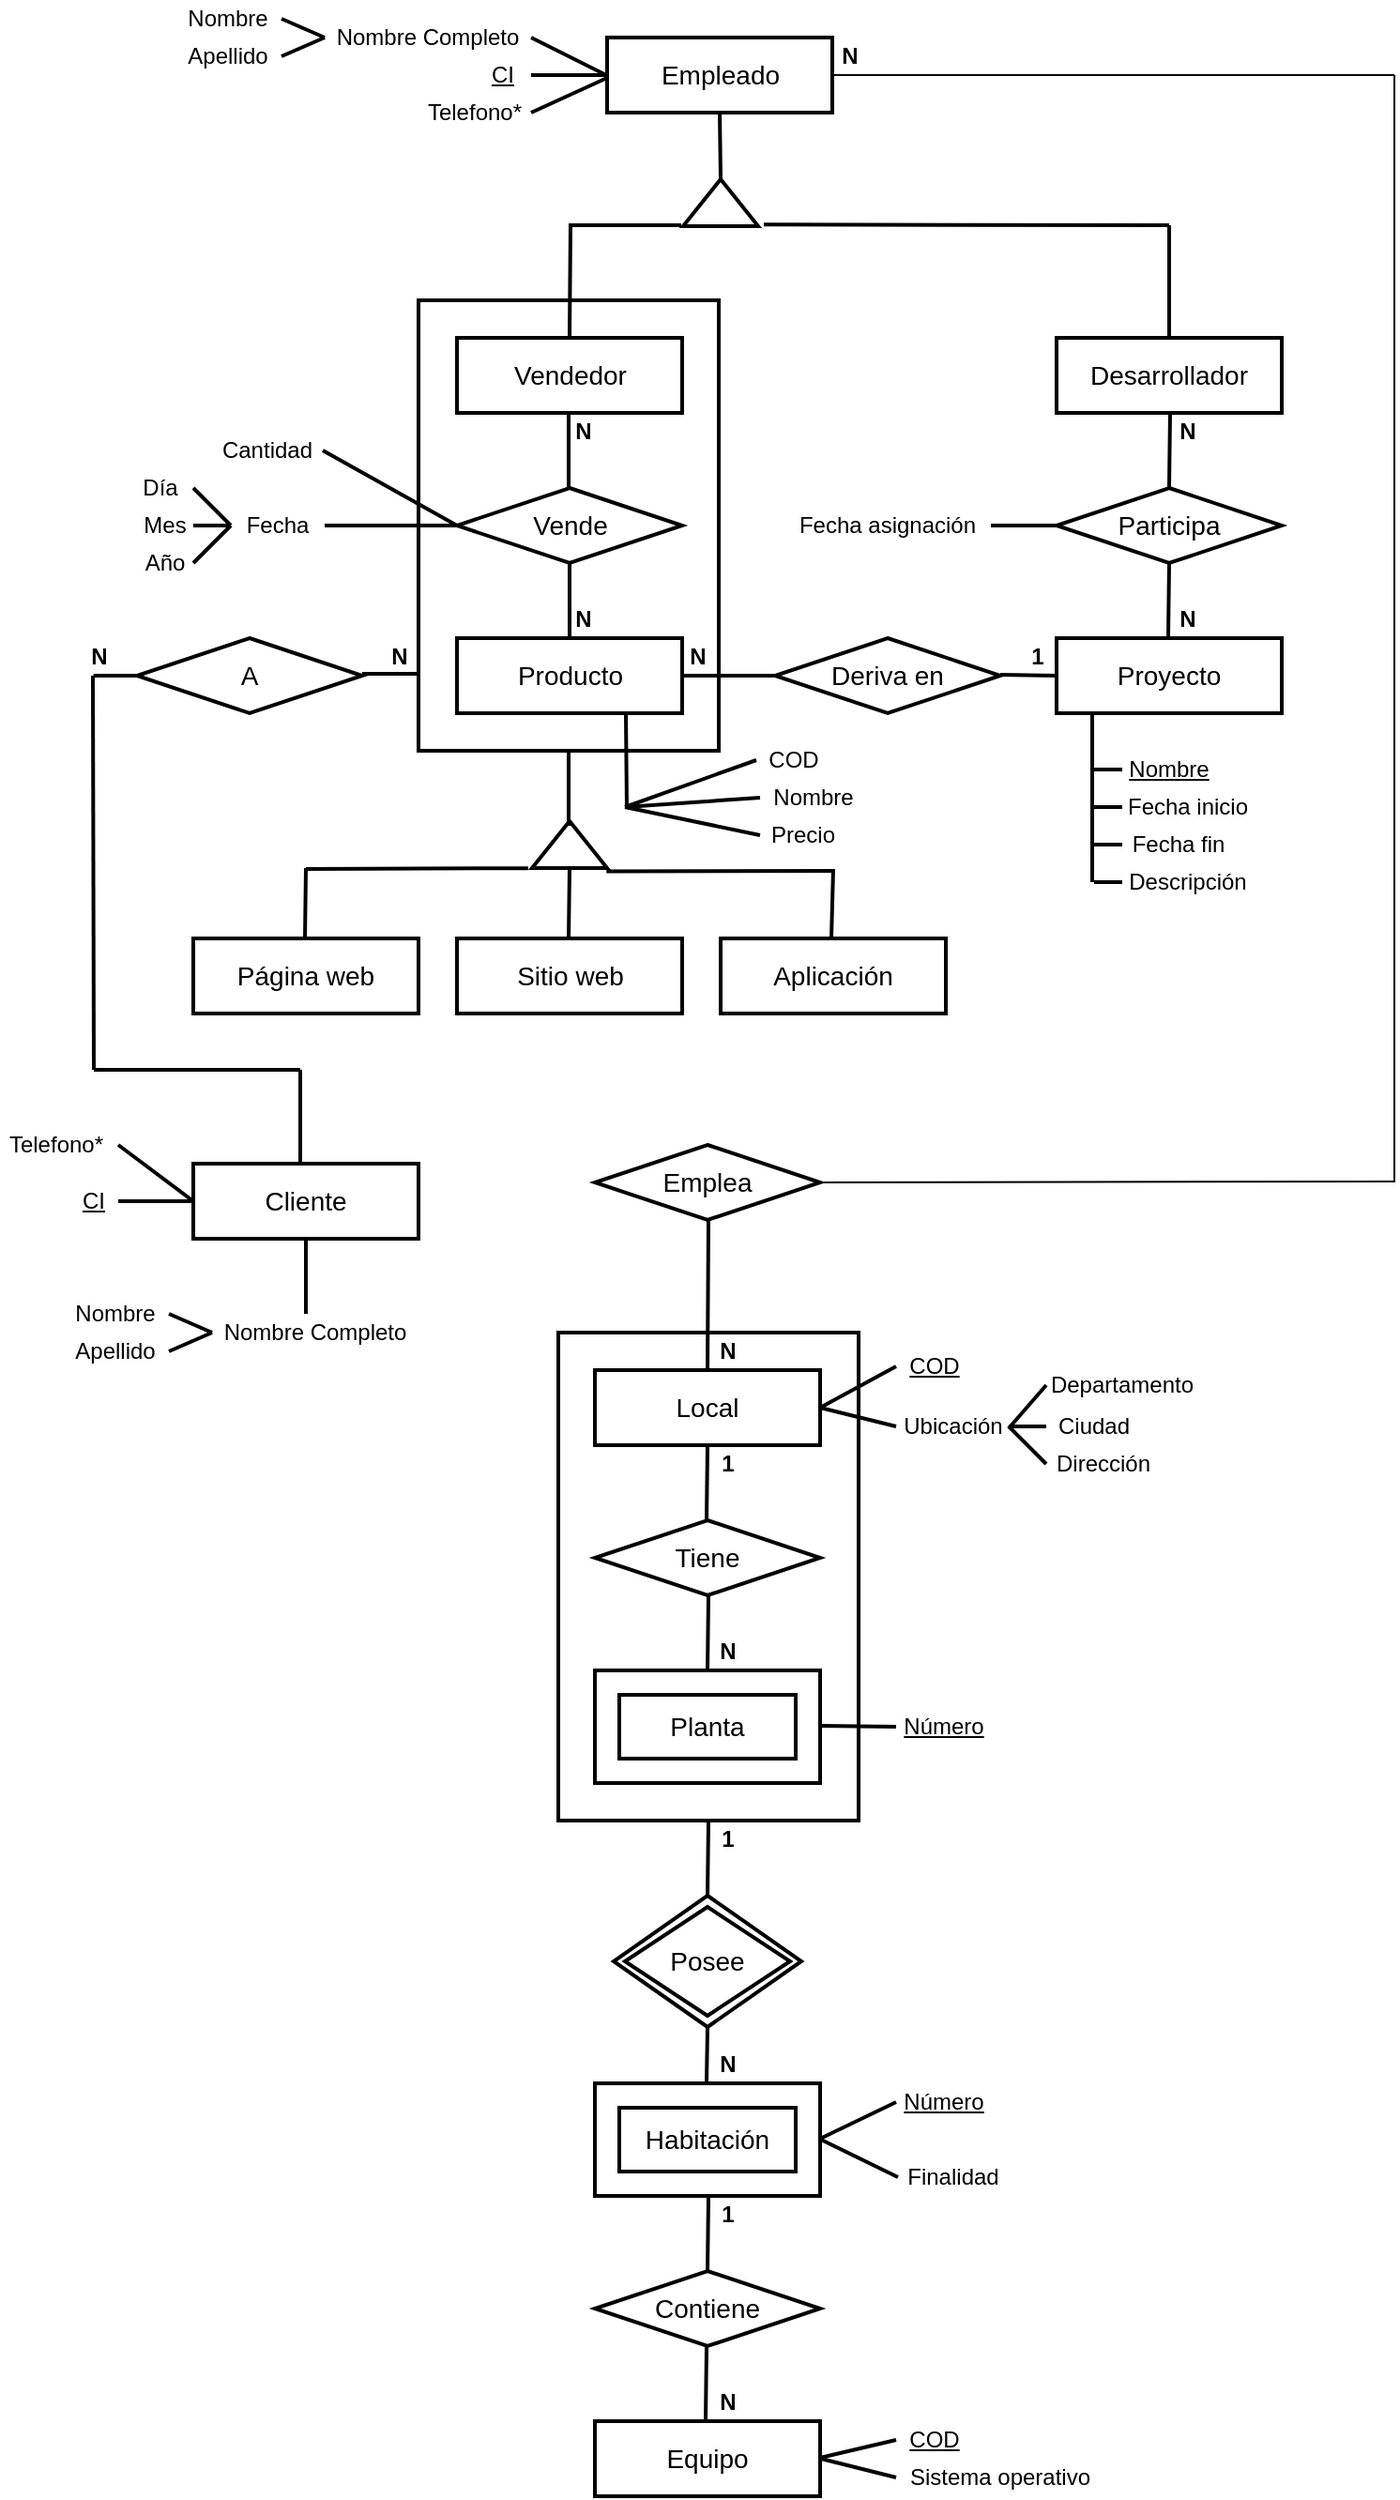 <mxfile version="12.2.3" type="github" pages="1">
  <diagram id="7vONbLCQ9WCZ58bNW_wz" name="Page-1">
    <mxGraphModel dx="1536" dy="1398" grid="1" gridSize="10" guides="1" tooltips="1" connect="1" arrows="1" fold="1" page="1" pageScale="1" pageWidth="827" pageHeight="1169" math="0" shadow="0">
      <root>
        <mxCell id="0"/>
        <mxCell id="1" parent="0"/>
        <mxCell id="MQ059FCpELGgsUm1LF6T-42" value="" style="strokeWidth=2;whiteSpace=wrap;html=1;align=center;fontSize=14;" parent="1" vertex="1">
          <mxGeometry x="507.5" y="790" width="160" height="260" as="geometry"/>
        </mxCell>
        <mxCell id="MQ059FCpELGgsUm1LF6T-41" value="" style="strokeWidth=2;whiteSpace=wrap;html=1;align=center;fontSize=14;" parent="1" vertex="1">
          <mxGeometry x="433" y="240" width="160" height="240" as="geometry"/>
        </mxCell>
        <mxCell id="MQ059FCpELGgsUm1LF6T-2" value="Empleado" style="strokeWidth=2;whiteSpace=wrap;html=1;align=center;fontSize=14;" parent="1" vertex="1">
          <mxGeometry x="533.5" y="100" width="120" height="40" as="geometry"/>
        </mxCell>
        <mxCell id="MQ059FCpELGgsUm1LF6T-3" value="Local" style="strokeWidth=2;whiteSpace=wrap;html=1;align=center;fontSize=14;" parent="1" vertex="1">
          <mxGeometry x="527" y="810" width="120" height="40" as="geometry"/>
        </mxCell>
        <mxCell id="MQ059FCpELGgsUm1LF6T-7" value="Tiene" style="shape=rhombus;strokeWidth=2;fontSize=17;perimeter=rhombusPerimeter;whiteSpace=wrap;html=1;align=center;fontSize=14;" parent="1" vertex="1">
          <mxGeometry x="527" y="890" width="120" height="40" as="geometry"/>
        </mxCell>
        <mxCell id="MQ059FCpELGgsUm1LF6T-9" value="Planta" style="shape=ext;strokeWidth=2;margin=10;double=1;whiteSpace=wrap;html=1;align=center;fontSize=14;" parent="1" vertex="1">
          <mxGeometry x="527" y="970" width="120" height="60" as="geometry"/>
        </mxCell>
        <mxCell id="MQ059FCpELGgsUm1LF6T-10" value="Posee" style="shape=rhombus;double=1;strokeWidth=2;fontSize=17;perimeter=rhombusPerimeter;whiteSpace=wrap;html=1;align=center;fontSize=14;" parent="1" vertex="1">
          <mxGeometry x="537" y="1090" width="100" height="70" as="geometry"/>
        </mxCell>
        <mxCell id="MQ059FCpELGgsUm1LF6T-11" value="Habitación" style="shape=ext;strokeWidth=2;margin=10;double=1;whiteSpace=wrap;html=1;align=center;fontSize=14;" parent="1" vertex="1">
          <mxGeometry x="527" y="1190" width="120" height="60" as="geometry"/>
        </mxCell>
        <mxCell id="MQ059FCpELGgsUm1LF6T-13" value="Contiene" style="shape=rhombus;strokeWidth=2;fontSize=17;perimeter=rhombusPerimeter;whiteSpace=wrap;html=1;align=center;fontSize=14;" parent="1" vertex="1">
          <mxGeometry x="527" y="1290" width="120" height="40" as="geometry"/>
        </mxCell>
        <mxCell id="MQ059FCpELGgsUm1LF6T-14" value="Equipo" style="strokeWidth=2;whiteSpace=wrap;html=1;align=center;fontSize=14;" parent="1" vertex="1">
          <mxGeometry x="527" y="1370" width="120" height="40" as="geometry"/>
        </mxCell>
        <mxCell id="MQ059FCpELGgsUm1LF6T-17" value="" style="triangle;whiteSpace=wrap;html=1;rotation=-90;strokeWidth=2;" parent="1" vertex="1">
          <mxGeometry x="581.5" y="168" width="25" height="40" as="geometry"/>
        </mxCell>
        <mxCell id="MQ059FCpELGgsUm1LF6T-23" value="Desarrollador" style="strokeWidth=2;whiteSpace=wrap;html=1;align=center;fontSize=14;" parent="1" vertex="1">
          <mxGeometry x="773" y="260" width="120" height="40" as="geometry"/>
        </mxCell>
        <mxCell id="MQ059FCpELGgsUm1LF6T-24" value="Participa" style="shape=rhombus;strokeWidth=2;fontSize=17;perimeter=rhombusPerimeter;whiteSpace=wrap;html=1;align=center;fontSize=14;" parent="1" vertex="1">
          <mxGeometry x="773" y="340" width="120" height="40" as="geometry"/>
        </mxCell>
        <mxCell id="MQ059FCpELGgsUm1LF6T-25" value="Proyecto" style="strokeWidth=2;whiteSpace=wrap;html=1;align=center;fontSize=14;" parent="1" vertex="1">
          <mxGeometry x="773" y="420" width="120" height="40" as="geometry"/>
        </mxCell>
        <mxCell id="MQ059FCpELGgsUm1LF6T-27" value="" style="endArrow=none;html=1;exitX=1;exitY=0.5;exitDx=0;exitDy=0;strokeWidth=2;" parent="1" source="MQ059FCpELGgsUm1LF6T-17" edge="1">
          <mxGeometry width="50" height="50" relative="1" as="geometry">
            <mxPoint x="543.5" y="190" as="sourcePoint"/>
            <mxPoint x="593.5" y="140" as="targetPoint"/>
          </mxGeometry>
        </mxCell>
        <mxCell id="MQ059FCpELGgsUm1LF6T-28" value="" style="endArrow=none;html=1;exitX=0.033;exitY=1.075;exitDx=0;exitDy=0;strokeWidth=2;exitPerimeter=0;" parent="1" source="MQ059FCpELGgsUm1LF6T-17" edge="1">
          <mxGeometry width="50" height="50" relative="1" as="geometry">
            <mxPoint x="603.5" y="185" as="sourcePoint"/>
            <mxPoint x="833" y="200" as="targetPoint"/>
          </mxGeometry>
        </mxCell>
        <mxCell id="MQ059FCpELGgsUm1LF6T-29" value="" style="endArrow=none;html=1;strokeWidth=2;exitX=0.5;exitY=0;exitDx=0;exitDy=0;" parent="1" source="MQ059FCpELGgsUm1LF6T-23" edge="1">
          <mxGeometry width="50" height="50" relative="1" as="geometry">
            <mxPoint x="782.5" y="260" as="sourcePoint"/>
            <mxPoint x="833" y="200" as="targetPoint"/>
          </mxGeometry>
        </mxCell>
        <mxCell id="MQ059FCpELGgsUm1LF6T-30" value="Vendedor" style="strokeWidth=2;whiteSpace=wrap;html=1;align=center;fontSize=14;" parent="1" vertex="1">
          <mxGeometry x="453.5" y="260" width="120" height="40" as="geometry"/>
        </mxCell>
        <mxCell id="MQ059FCpELGgsUm1LF6T-31" value="Vende" style="shape=rhombus;strokeWidth=2;fontSize=17;perimeter=rhombusPerimeter;whiteSpace=wrap;html=1;align=center;fontSize=14;" parent="1" vertex="1">
          <mxGeometry x="453.5" y="340" width="120" height="40" as="geometry"/>
        </mxCell>
        <mxCell id="MQ059FCpELGgsUm1LF6T-32" value="Producto" style="strokeWidth=2;whiteSpace=wrap;html=1;align=center;fontSize=14;" parent="1" vertex="1">
          <mxGeometry x="453.5" y="420" width="120" height="40" as="geometry"/>
        </mxCell>
        <mxCell id="MQ059FCpELGgsUm1LF6T-33" value="" style="triangle;whiteSpace=wrap;html=1;rotation=-90;strokeWidth=2;" parent="1" vertex="1">
          <mxGeometry x="501" y="510" width="25" height="40" as="geometry"/>
        </mxCell>
        <mxCell id="MQ059FCpELGgsUm1LF6T-34" value="Aplicación" style="strokeWidth=2;whiteSpace=wrap;html=1;align=center;fontSize=14;" parent="1" vertex="1">
          <mxGeometry x="594" y="580" width="120" height="40" as="geometry"/>
        </mxCell>
        <mxCell id="MQ059FCpELGgsUm1LF6T-35" value="Sitio web" style="strokeWidth=2;whiteSpace=wrap;html=1;align=center;fontSize=14;" parent="1" vertex="1">
          <mxGeometry x="453.5" y="580" width="120" height="40" as="geometry"/>
        </mxCell>
        <mxCell id="MQ059FCpELGgsUm1LF6T-36" value="Página web" style="strokeWidth=2;whiteSpace=wrap;html=1;align=center;fontSize=14;" parent="1" vertex="1">
          <mxGeometry x="313" y="580" width="120" height="40" as="geometry"/>
        </mxCell>
        <mxCell id="MQ059FCpELGgsUm1LF6T-37" value="A" style="shape=rhombus;strokeWidth=2;fontSize=17;perimeter=rhombusPerimeter;whiteSpace=wrap;html=1;align=center;fontSize=14;" parent="1" vertex="1">
          <mxGeometry x="283" y="420" width="120" height="40" as="geometry"/>
        </mxCell>
        <mxCell id="MQ059FCpELGgsUm1LF6T-38" value="Cliente" style="strokeWidth=2;whiteSpace=wrap;html=1;align=center;fontSize=14;" parent="1" vertex="1">
          <mxGeometry x="313" y="700" width="120" height="40" as="geometry"/>
        </mxCell>
        <mxCell id="MQ059FCpELGgsUm1LF6T-39" value="" style="endArrow=none;html=1;strokeWidth=2;" parent="1" edge="1">
          <mxGeometry width="50" height="50" relative="1" as="geometry">
            <mxPoint x="513.5" y="260" as="sourcePoint"/>
            <mxPoint x="514" y="200" as="targetPoint"/>
          </mxGeometry>
        </mxCell>
        <mxCell id="MQ059FCpELGgsUm1LF6T-40" value="" style="endArrow=none;html=1;strokeWidth=2;" parent="1" edge="1">
          <mxGeometry width="50" height="50" relative="1" as="geometry">
            <mxPoint x="513" y="200" as="sourcePoint"/>
            <mxPoint x="573" y="200" as="targetPoint"/>
          </mxGeometry>
        </mxCell>
        <mxCell id="MQ059FCpELGgsUm1LF6T-43" value="Emplea" style="shape=rhombus;strokeWidth=2;fontSize=17;perimeter=rhombusPerimeter;whiteSpace=wrap;html=1;align=center;fontSize=14;" parent="1" vertex="1">
          <mxGeometry x="527" y="690" width="120" height="40" as="geometry"/>
        </mxCell>
        <mxCell id="MQ059FCpELGgsUm1LF6T-45" value="" style="endArrow=none;html=1;exitX=0.033;exitY=1.075;exitDx=0;exitDy=0;strokeWidth=2;exitPerimeter=0;entryX=0.5;entryY=0;entryDx=0;entryDy=0;" parent="1" target="MQ059FCpELGgsUm1LF6T-3" edge="1">
          <mxGeometry width="50" height="50" relative="1" as="geometry">
            <mxPoint x="587.5" y="730.175" as="sourcePoint"/>
            <mxPoint x="724" y="730.5" as="targetPoint"/>
          </mxGeometry>
        </mxCell>
        <mxCell id="MQ059FCpELGgsUm1LF6T-46" value="" style="endArrow=none;html=1;exitX=0.033;exitY=1.075;exitDx=0;exitDy=0;strokeWidth=2;exitPerimeter=0;" parent="1" edge="1">
          <mxGeometry width="50" height="50" relative="1" as="geometry">
            <mxPoint x="587" y="850.175" as="sourcePoint"/>
            <mxPoint x="586.5" y="890" as="targetPoint"/>
          </mxGeometry>
        </mxCell>
        <mxCell id="MQ059FCpELGgsUm1LF6T-47" value="" style="endArrow=none;html=1;exitX=0.033;exitY=1.075;exitDx=0;exitDy=0;strokeWidth=2;exitPerimeter=0;" parent="1" edge="1">
          <mxGeometry width="50" height="50" relative="1" as="geometry">
            <mxPoint x="587.5" y="930.175" as="sourcePoint"/>
            <mxPoint x="587" y="970" as="targetPoint"/>
          </mxGeometry>
        </mxCell>
        <mxCell id="MQ059FCpELGgsUm1LF6T-48" value="" style="endArrow=none;html=1;exitX=0.5;exitY=1;exitDx=0;exitDy=0;strokeWidth=2;entryX=0.5;entryY=0;entryDx=0;entryDy=0;" parent="1" source="MQ059FCpELGgsUm1LF6T-42" target="MQ059FCpELGgsUm1LF6T-10" edge="1">
          <mxGeometry width="50" height="50" relative="1" as="geometry">
            <mxPoint x="579" y="1050.175" as="sourcePoint"/>
            <mxPoint x="715.5" y="1050.5" as="targetPoint"/>
          </mxGeometry>
        </mxCell>
        <mxCell id="MQ059FCpELGgsUm1LF6T-49" value="" style="endArrow=none;html=1;exitX=0.5;exitY=1;exitDx=0;exitDy=0;strokeWidth=2;" parent="1" edge="1">
          <mxGeometry width="50" height="50" relative="1" as="geometry">
            <mxPoint x="587" y="1160" as="sourcePoint"/>
            <mxPoint x="586.5" y="1190" as="targetPoint"/>
          </mxGeometry>
        </mxCell>
        <mxCell id="MQ059FCpELGgsUm1LF6T-50" value="" style="endArrow=none;html=1;exitX=0.5;exitY=1;exitDx=0;exitDy=0;strokeWidth=2;entryX=0.5;entryY=0;entryDx=0;entryDy=0;" parent="1" target="MQ059FCpELGgsUm1LF6T-13" edge="1">
          <mxGeometry width="50" height="50" relative="1" as="geometry">
            <mxPoint x="587.5" y="1250" as="sourcePoint"/>
            <mxPoint x="587" y="1280" as="targetPoint"/>
          </mxGeometry>
        </mxCell>
        <mxCell id="MQ059FCpELGgsUm1LF6T-51" value="" style="endArrow=none;html=1;exitX=0.5;exitY=1;exitDx=0;exitDy=0;strokeWidth=2;entryX=0.5;entryY=0;entryDx=0;entryDy=0;" parent="1" edge="1">
          <mxGeometry width="50" height="50" relative="1" as="geometry">
            <mxPoint x="586.5" y="1330" as="sourcePoint"/>
            <mxPoint x="586" y="1370" as="targetPoint"/>
          </mxGeometry>
        </mxCell>
        <mxCell id="MQ059FCpELGgsUm1LF6T-52" value="" style="endArrow=none;html=1;strokeWidth=2;exitX=0.5;exitY=0;exitDx=0;exitDy=0;" parent="1" source="MQ059FCpELGgsUm1LF6T-24" edge="1">
          <mxGeometry width="50" height="50" relative="1" as="geometry">
            <mxPoint x="833.5" y="330" as="sourcePoint"/>
            <mxPoint x="833.5" y="300" as="targetPoint"/>
          </mxGeometry>
        </mxCell>
        <mxCell id="MQ059FCpELGgsUm1LF6T-53" value="" style="endArrow=none;html=1;strokeWidth=2;exitX=0.5;exitY=0;exitDx=0;exitDy=0;" parent="1" edge="1">
          <mxGeometry width="50" height="50" relative="1" as="geometry">
            <mxPoint x="832.5" y="420" as="sourcePoint"/>
            <mxPoint x="833" y="380" as="targetPoint"/>
          </mxGeometry>
        </mxCell>
        <mxCell id="MQ059FCpELGgsUm1LF6T-55" value="Deriva en" style="shape=rhombus;strokeWidth=2;fontSize=17;perimeter=rhombusPerimeter;whiteSpace=wrap;html=1;align=center;fontSize=14;" parent="1" vertex="1">
          <mxGeometry x="623" y="420" width="120" height="40" as="geometry"/>
        </mxCell>
        <mxCell id="MQ059FCpELGgsUm1LF6T-56" value="" style="endArrow=none;html=1;strokeWidth=2;entryX=1;entryY=0.5;entryDx=0;entryDy=0;" parent="1" target="MQ059FCpELGgsUm1LF6T-32" edge="1">
          <mxGeometry width="50" height="50" relative="1" as="geometry">
            <mxPoint x="622.5" y="440" as="sourcePoint"/>
            <mxPoint x="623" y="380" as="targetPoint"/>
          </mxGeometry>
        </mxCell>
        <mxCell id="MQ059FCpELGgsUm1LF6T-57" value="" style="endArrow=none;html=1;strokeWidth=2;entryX=1;entryY=0.5;entryDx=0;entryDy=0;" parent="1" edge="1">
          <mxGeometry width="50" height="50" relative="1" as="geometry">
            <mxPoint x="773" y="440" as="sourcePoint"/>
            <mxPoint x="743.0" y="439.5" as="targetPoint"/>
          </mxGeometry>
        </mxCell>
        <mxCell id="MQ059FCpELGgsUm1LF6T-58" value="" style="endArrow=none;html=1;strokeWidth=2;" parent="1" edge="1">
          <mxGeometry width="50" height="50" relative="1" as="geometry">
            <mxPoint x="513" y="520" as="sourcePoint"/>
            <mxPoint x="513" y="480" as="targetPoint"/>
          </mxGeometry>
        </mxCell>
        <mxCell id="MQ059FCpELGgsUm1LF6T-59" value="" style="endArrow=none;html=1;strokeWidth=2;entryX=0;entryY=0.5;entryDx=0;entryDy=0;" parent="1" target="MQ059FCpELGgsUm1LF6T-33" edge="1">
          <mxGeometry width="50" height="50" relative="1" as="geometry">
            <mxPoint x="513" y="580" as="sourcePoint"/>
            <mxPoint x="513" y="540" as="targetPoint"/>
          </mxGeometry>
        </mxCell>
        <mxCell id="MQ059FCpELGgsUm1LF6T-60" value="" style="endArrow=none;html=1;strokeWidth=2;" parent="1" edge="1">
          <mxGeometry width="50" height="50" relative="1" as="geometry">
            <mxPoint x="653" y="580" as="sourcePoint"/>
            <mxPoint x="654" y="543" as="targetPoint"/>
          </mxGeometry>
        </mxCell>
        <mxCell id="MQ059FCpELGgsUm1LF6T-61" value="" style="endArrow=none;html=1;strokeWidth=2;entryX=0;entryY=0.5;entryDx=0;entryDy=0;" parent="1" edge="1">
          <mxGeometry width="50" height="50" relative="1" as="geometry">
            <mxPoint x="372.5" y="580" as="sourcePoint"/>
            <mxPoint x="373" y="542.5" as="targetPoint"/>
          </mxGeometry>
        </mxCell>
        <mxCell id="MQ059FCpELGgsUm1LF6T-62" value="" style="endArrow=none;html=1;strokeWidth=2;exitX=-0.003;exitY=-0.052;exitDx=0;exitDy=0;exitPerimeter=0;" parent="1" source="MQ059FCpELGgsUm1LF6T-33" edge="1">
          <mxGeometry width="50" height="50" relative="1" as="geometry">
            <mxPoint x="493" y="537.5" as="sourcePoint"/>
            <mxPoint x="373" y="543" as="targetPoint"/>
          </mxGeometry>
        </mxCell>
        <mxCell id="MQ059FCpELGgsUm1LF6T-63" value="" style="endArrow=none;html=1;strokeWidth=2;entryX=-0.071;entryY=0.991;entryDx=0;entryDy=0;entryPerimeter=0;" parent="1" target="MQ059FCpELGgsUm1LF6T-33" edge="1">
          <mxGeometry width="50" height="50" relative="1" as="geometry">
            <mxPoint x="654" y="544" as="sourcePoint"/>
            <mxPoint x="536" y="541" as="targetPoint"/>
          </mxGeometry>
        </mxCell>
        <mxCell id="MQ059FCpELGgsUm1LF6T-64" value="" style="endArrow=none;html=1;strokeWidth=2;" parent="1" edge="1">
          <mxGeometry width="50" height="50" relative="1" as="geometry">
            <mxPoint x="433.0" y="439" as="sourcePoint"/>
            <mxPoint x="403" y="439" as="targetPoint"/>
          </mxGeometry>
        </mxCell>
        <mxCell id="MQ059FCpELGgsUm1LF6T-65" value="" style="endArrow=none;html=1;strokeWidth=2;entryX=0.42;entryY=1;entryDx=0;entryDy=0;entryPerimeter=0;" parent="1" edge="1" target="MQ059FCpELGgsUm1LF6T-66">
          <mxGeometry width="50" height="50" relative="1" as="geometry">
            <mxPoint x="283.0" y="440" as="sourcePoint"/>
            <mxPoint x="210" y="440" as="targetPoint"/>
          </mxGeometry>
        </mxCell>
        <mxCell id="MQ059FCpELGgsUm1LF6T-66" value="N" style="text;html=1;strokeColor=none;fillColor=none;align=center;verticalAlign=middle;whiteSpace=wrap;rounded=0;strokeWidth=1;fontStyle=1" parent="1" vertex="1">
          <mxGeometry x="243" y="420" width="40" height="20" as="geometry"/>
        </mxCell>
        <mxCell id="MQ059FCpELGgsUm1LF6T-68" value="N" style="text;html=1;strokeColor=none;fillColor=none;align=center;verticalAlign=middle;whiteSpace=wrap;rounded=0;strokeWidth=1;fontStyle=1" parent="1" vertex="1">
          <mxGeometry x="403" y="420" width="40" height="20" as="geometry"/>
        </mxCell>
        <mxCell id="MQ059FCpELGgsUm1LF6T-71" value="N" style="text;html=1;strokeColor=none;fillColor=none;align=center;verticalAlign=middle;whiteSpace=wrap;rounded=0;strokeWidth=1;fontStyle=1" parent="1" vertex="1">
          <mxGeometry x="501" y="400" width="40" height="20" as="geometry"/>
        </mxCell>
        <mxCell id="MQ059FCpELGgsUm1LF6T-72" value="" style="endArrow=none;html=1;strokeWidth=2;" parent="1" edge="1">
          <mxGeometry width="50" height="50" relative="1" as="geometry">
            <mxPoint x="513" y="340" as="sourcePoint"/>
            <mxPoint x="513" y="300.0" as="targetPoint"/>
          </mxGeometry>
        </mxCell>
        <mxCell id="MQ059FCpELGgsUm1LF6T-73" value="" style="endArrow=none;html=1;strokeWidth=2;" parent="1" edge="1">
          <mxGeometry width="50" height="50" relative="1" as="geometry">
            <mxPoint x="513.5" y="420" as="sourcePoint"/>
            <mxPoint x="513.5" y="380.0" as="targetPoint"/>
          </mxGeometry>
        </mxCell>
        <mxCell id="MQ059FCpELGgsUm1LF6T-74" value="N" style="text;html=1;strokeColor=none;fillColor=none;align=center;verticalAlign=middle;whiteSpace=wrap;rounded=0;strokeWidth=1;fontStyle=1" parent="1" vertex="1">
          <mxGeometry x="501" y="300" width="40" height="20" as="geometry"/>
        </mxCell>
        <mxCell id="MQ059FCpELGgsUm1LF6T-75" value="N" style="text;html=1;strokeColor=none;fillColor=none;align=center;verticalAlign=middle;whiteSpace=wrap;rounded=0;strokeWidth=1;fontStyle=1" parent="1" vertex="1">
          <mxGeometry x="561.5" y="420" width="40" height="20" as="geometry"/>
        </mxCell>
        <mxCell id="MQ059FCpELGgsUm1LF6T-76" value="N" style="text;html=1;strokeColor=none;fillColor=none;align=center;verticalAlign=middle;whiteSpace=wrap;rounded=0;strokeWidth=1;fontStyle=1" parent="1" vertex="1">
          <mxGeometry x="823" y="400" width="40" height="20" as="geometry"/>
        </mxCell>
        <mxCell id="MQ059FCpELGgsUm1LF6T-77" value="N" style="text;html=1;strokeColor=none;fillColor=none;align=center;verticalAlign=middle;whiteSpace=wrap;rounded=0;strokeWidth=1;fontStyle=1" parent="1" vertex="1">
          <mxGeometry x="823" y="300" width="40" height="20" as="geometry"/>
        </mxCell>
        <mxCell id="MQ059FCpELGgsUm1LF6T-78" value="N" style="text;html=1;strokeColor=none;fillColor=none;align=center;verticalAlign=middle;whiteSpace=wrap;rounded=0;strokeWidth=1;fontStyle=1" parent="1" vertex="1">
          <mxGeometry x="643" y="100" width="40" height="20" as="geometry"/>
        </mxCell>
        <mxCell id="MQ059FCpELGgsUm1LF6T-79" value="N" style="text;html=1;strokeColor=none;fillColor=none;align=center;verticalAlign=middle;whiteSpace=wrap;rounded=0;strokeWidth=1;fontStyle=1" parent="1" vertex="1">
          <mxGeometry x="577.5" y="790" width="40" height="20" as="geometry"/>
        </mxCell>
        <mxCell id="MQ059FCpELGgsUm1LF6T-80" value="N" style="text;html=1;strokeColor=none;fillColor=none;align=center;verticalAlign=middle;whiteSpace=wrap;rounded=0;strokeWidth=1;fontStyle=1" parent="1" vertex="1">
          <mxGeometry x="577.5" y="950" width="40" height="20" as="geometry"/>
        </mxCell>
        <mxCell id="MQ059FCpELGgsUm1LF6T-81" value="N" style="text;html=1;strokeColor=none;fillColor=none;align=center;verticalAlign=middle;whiteSpace=wrap;rounded=0;strokeWidth=1;fontStyle=1" parent="1" vertex="1">
          <mxGeometry x="577.5" y="1170" width="40" height="20" as="geometry"/>
        </mxCell>
        <mxCell id="MQ059FCpELGgsUm1LF6T-82" value="N" style="text;html=1;strokeColor=none;fillColor=none;align=center;verticalAlign=middle;whiteSpace=wrap;rounded=0;strokeWidth=1;fontStyle=1" parent="1" vertex="1">
          <mxGeometry x="577.5" y="1350" width="40" height="20" as="geometry"/>
        </mxCell>
        <mxCell id="MQ059FCpELGgsUm1LF6T-83" value="1" style="text;html=1;strokeColor=none;fillColor=none;align=center;verticalAlign=middle;whiteSpace=wrap;rounded=0;strokeWidth=1;fontStyle=1" parent="1" vertex="1">
          <mxGeometry x="743" y="420" width="40" height="20" as="geometry"/>
        </mxCell>
        <mxCell id="MQ059FCpELGgsUm1LF6T-85" value="1" style="text;html=1;strokeColor=none;fillColor=none;align=center;verticalAlign=middle;whiteSpace=wrap;rounded=0;strokeWidth=1;fontStyle=1" parent="1" vertex="1">
          <mxGeometry x="577.5" y="1050" width="40" height="20" as="geometry"/>
        </mxCell>
        <mxCell id="MQ059FCpELGgsUm1LF6T-86" value="1" style="text;html=1;strokeColor=none;fillColor=none;align=center;verticalAlign=middle;whiteSpace=wrap;rounded=0;strokeWidth=1;fontStyle=1" parent="1" vertex="1">
          <mxGeometry x="577.5" y="1250" width="40" height="20" as="geometry"/>
        </mxCell>
        <mxCell id="MQ059FCpELGgsUm1LF6T-87" value="1" style="text;html=1;strokeColor=none;fillColor=none;align=center;verticalAlign=middle;whiteSpace=wrap;rounded=0;strokeWidth=1;fontStyle=1" parent="1" vertex="1">
          <mxGeometry x="577.5" y="850" width="40" height="20" as="geometry"/>
        </mxCell>
        <mxCell id="zq5FpyVHTdPAyqJpxwwP-1" value="Nombre Completo" style="text;html=1;strokeColor=none;fillColor=none;align=center;verticalAlign=middle;whiteSpace=wrap;rounded=0;" parent="1" vertex="1">
          <mxGeometry x="383" y="90" width="110" height="20" as="geometry"/>
        </mxCell>
        <mxCell id="zq5FpyVHTdPAyqJpxwwP-2" value="CI" style="text;html=1;strokeColor=none;fillColor=none;align=center;verticalAlign=middle;whiteSpace=wrap;rounded=0;fontStyle=4" parent="1" vertex="1">
          <mxGeometry x="463" y="110" width="30" height="20" as="geometry"/>
        </mxCell>
        <mxCell id="zq5FpyVHTdPAyqJpxwwP-3" value="Telefono*" style="text;html=1;strokeColor=none;fillColor=none;align=center;verticalAlign=middle;whiteSpace=wrap;rounded=0;" parent="1" vertex="1">
          <mxGeometry x="433" y="130" width="60" height="20" as="geometry"/>
        </mxCell>
        <mxCell id="zq5FpyVHTdPAyqJpxwwP-4" value="Nombre" style="text;html=1;strokeColor=none;fillColor=none;align=center;verticalAlign=middle;whiteSpace=wrap;rounded=0;" parent="1" vertex="1">
          <mxGeometry x="303" y="80" width="57" height="20" as="geometry"/>
        </mxCell>
        <mxCell id="zq5FpyVHTdPAyqJpxwwP-5" value="Apellido" style="text;html=1;strokeColor=none;fillColor=none;align=center;verticalAlign=middle;whiteSpace=wrap;rounded=0;" parent="1" vertex="1">
          <mxGeometry x="303" y="100" width="57" height="20" as="geometry"/>
        </mxCell>
        <mxCell id="zq5FpyVHTdPAyqJpxwwP-6" value="" style="endArrow=none;html=1;exitX=1;exitY=0.5;exitDx=0;exitDy=0;strokeWidth=2;entryX=0;entryY=0.5;entryDx=0;entryDy=0;" parent="1" source="zq5FpyVHTdPAyqJpxwwP-3" edge="1">
          <mxGeometry width="50" height="50" relative="1" as="geometry">
            <mxPoint x="254.5" y="120.175" as="sourcePoint"/>
            <mxPoint x="533.5" y="121.5" as="targetPoint"/>
          </mxGeometry>
        </mxCell>
        <mxCell id="zq5FpyVHTdPAyqJpxwwP-7" value="" style="endArrow=none;html=1;exitX=1;exitY=0.5;exitDx=0;exitDy=0;strokeWidth=2;" parent="1" source="zq5FpyVHTdPAyqJpxwwP-2" edge="1">
          <mxGeometry width="50" height="50" relative="1" as="geometry">
            <mxPoint x="485.5" y="108.5" as="sourcePoint"/>
            <mxPoint x="533" y="120" as="targetPoint"/>
          </mxGeometry>
        </mxCell>
        <mxCell id="zq5FpyVHTdPAyqJpxwwP-8" value="" style="endArrow=none;html=1;exitX=1;exitY=0.5;exitDx=0;exitDy=0;strokeWidth=2;" parent="1" source="zq5FpyVHTdPAyqJpxwwP-1" edge="1">
          <mxGeometry width="50" height="50" relative="1" as="geometry">
            <mxPoint x="493" y="79.5" as="sourcePoint"/>
            <mxPoint x="533" y="120" as="targetPoint"/>
          </mxGeometry>
        </mxCell>
        <mxCell id="zq5FpyVHTdPAyqJpxwwP-9" value="" style="endArrow=none;html=1;exitX=1;exitY=0.5;exitDx=0;exitDy=0;strokeWidth=2;entryX=0;entryY=0.5;entryDx=0;entryDy=0;" parent="1" source="zq5FpyVHTdPAyqJpxwwP-4" target="zq5FpyVHTdPAyqJpxwwP-1" edge="1">
          <mxGeometry width="50" height="50" relative="1" as="geometry">
            <mxPoint x="343" y="70" as="sourcePoint"/>
            <mxPoint x="383" y="90" as="targetPoint"/>
          </mxGeometry>
        </mxCell>
        <mxCell id="zq5FpyVHTdPAyqJpxwwP-11" value="" style="endArrow=none;html=1;exitX=1;exitY=0.5;exitDx=0;exitDy=0;strokeWidth=2;entryX=0;entryY=0.5;entryDx=0;entryDy=0;" parent="1" source="zq5FpyVHTdPAyqJpxwwP-5" target="zq5FpyVHTdPAyqJpxwwP-1" edge="1">
          <mxGeometry width="50" height="50" relative="1" as="geometry">
            <mxPoint x="373" y="115" as="sourcePoint"/>
            <mxPoint x="396" y="125" as="targetPoint"/>
          </mxGeometry>
        </mxCell>
        <mxCell id="zq5FpyVHTdPAyqJpxwwP-12" value="Fecha asignación" style="text;html=1;strokeColor=none;fillColor=none;align=center;verticalAlign=middle;whiteSpace=wrap;rounded=0;" parent="1" vertex="1">
          <mxGeometry x="628" y="350" width="110" height="20" as="geometry"/>
        </mxCell>
        <mxCell id="zq5FpyVHTdPAyqJpxwwP-13" value="" style="endArrow=none;html=1;strokeWidth=2;exitX=1;exitY=0.5;exitDx=0;exitDy=0;" parent="1" source="zq5FpyVHTdPAyqJpxwwP-12" edge="1">
          <mxGeometry width="50" height="50" relative="1" as="geometry">
            <mxPoint x="743" y="360" as="sourcePoint"/>
            <mxPoint x="773" y="360" as="targetPoint"/>
          </mxGeometry>
        </mxCell>
        <mxCell id="zq5FpyVHTdPAyqJpxwwP-15" value="Fecha" style="text;html=1;strokeColor=none;fillColor=none;align=center;verticalAlign=middle;whiteSpace=wrap;rounded=0;" parent="1" vertex="1">
          <mxGeometry x="333" y="350" width="50" height="20" as="geometry"/>
        </mxCell>
        <mxCell id="zq5FpyVHTdPAyqJpxwwP-16" value="" style="endArrow=none;html=1;strokeWidth=2;exitX=1;exitY=0.5;exitDx=0;exitDy=0;" parent="1" source="zq5FpyVHTdPAyqJpxwwP-15" edge="1">
          <mxGeometry width="50" height="50" relative="1" as="geometry">
            <mxPoint x="393" y="360" as="sourcePoint"/>
            <mxPoint x="455.5" y="360" as="targetPoint"/>
          </mxGeometry>
        </mxCell>
        <mxCell id="zq5FpyVHTdPAyqJpxwwP-17" value="" style="endArrow=none;html=1;strokeWidth=2;exitX=1;exitY=0.5;exitDx=0;exitDy=0;entryX=0;entryY=0.5;entryDx=0;entryDy=0;" parent="1" source="zq5FpyVHTdPAyqJpxwwP-18" target="zq5FpyVHTdPAyqJpxwwP-15" edge="1">
          <mxGeometry width="50" height="50" relative="1" as="geometry">
            <mxPoint x="277" y="280" as="sourcePoint"/>
            <mxPoint x="349.5" y="280" as="targetPoint"/>
          </mxGeometry>
        </mxCell>
        <mxCell id="zq5FpyVHTdPAyqJpxwwP-18" value="Día" style="text;html=1;strokeColor=none;fillColor=none;align=center;verticalAlign=middle;whiteSpace=wrap;rounded=0;" parent="1" vertex="1">
          <mxGeometry x="278" y="330" width="35" height="20" as="geometry"/>
        </mxCell>
        <mxCell id="zq5FpyVHTdPAyqJpxwwP-19" value="Mes" style="text;html=1;strokeColor=none;fillColor=none;align=center;verticalAlign=middle;whiteSpace=wrap;rounded=0;" parent="1" vertex="1">
          <mxGeometry x="283" y="350" width="30" height="20" as="geometry"/>
        </mxCell>
        <mxCell id="zq5FpyVHTdPAyqJpxwwP-20" value="Año" style="text;html=1;strokeColor=none;fillColor=none;align=center;verticalAlign=middle;whiteSpace=wrap;rounded=0;" parent="1" vertex="1">
          <mxGeometry x="283" y="370" width="30" height="20" as="geometry"/>
        </mxCell>
        <mxCell id="zq5FpyVHTdPAyqJpxwwP-26" value="" style="endArrow=none;html=1;strokeWidth=2;exitX=1;exitY=0.5;exitDx=0;exitDy=0;entryX=0;entryY=0.5;entryDx=0;entryDy=0;" parent="1" source="zq5FpyVHTdPAyqJpxwwP-19" target="zq5FpyVHTdPAyqJpxwwP-15" edge="1">
          <mxGeometry width="50" height="50" relative="1" as="geometry">
            <mxPoint x="321.5" y="380" as="sourcePoint"/>
            <mxPoint x="341.5" y="400" as="targetPoint"/>
          </mxGeometry>
        </mxCell>
        <mxCell id="zq5FpyVHTdPAyqJpxwwP-27" value="" style="endArrow=none;html=1;strokeWidth=2;exitX=1;exitY=0.5;exitDx=0;exitDy=0;entryX=0;entryY=0.5;entryDx=0;entryDy=0;" parent="1" source="zq5FpyVHTdPAyqJpxwwP-20" target="zq5FpyVHTdPAyqJpxwwP-15" edge="1">
          <mxGeometry width="50" height="50" relative="1" as="geometry">
            <mxPoint x="323" y="380" as="sourcePoint"/>
            <mxPoint x="343" y="380" as="targetPoint"/>
          </mxGeometry>
        </mxCell>
        <mxCell id="zq5FpyVHTdPAyqJpxwwP-28" value="" style="endArrow=none;html=1;strokeWidth=2;entryX=0;entryY=0.5;entryDx=0;entryDy=0;exitX=1;exitY=0.5;exitDx=0;exitDy=0;" parent="1" source="zq5FpyVHTdPAyqJpxwwP-29" target="MQ059FCpELGgsUm1LF6T-31" edge="1">
          <mxGeometry width="50" height="50" relative="1" as="geometry">
            <mxPoint x="403" y="310" as="sourcePoint"/>
            <mxPoint x="433" y="320" as="targetPoint"/>
          </mxGeometry>
        </mxCell>
        <mxCell id="zq5FpyVHTdPAyqJpxwwP-29" value="Cantidad" style="text;html=1;strokeColor=none;fillColor=none;align=center;verticalAlign=middle;whiteSpace=wrap;rounded=0;" parent="1" vertex="1">
          <mxGeometry x="323" y="310" width="59" height="20" as="geometry"/>
        </mxCell>
        <mxCell id="zq5FpyVHTdPAyqJpxwwP-30" value="Nombre Completo" style="text;html=1;strokeColor=none;fillColor=none;align=center;verticalAlign=middle;whiteSpace=wrap;rounded=0;" parent="1" vertex="1">
          <mxGeometry x="323" y="780" width="110" height="20" as="geometry"/>
        </mxCell>
        <mxCell id="zq5FpyVHTdPAyqJpxwwP-31" value="CI" style="text;html=1;strokeColor=none;fillColor=none;align=center;verticalAlign=middle;whiteSpace=wrap;rounded=0;fontStyle=4" parent="1" vertex="1">
          <mxGeometry x="250" y="710" width="20" height="20" as="geometry"/>
        </mxCell>
        <mxCell id="zq5FpyVHTdPAyqJpxwwP-32" value="Telefono*" style="text;html=1;strokeColor=none;fillColor=none;align=center;verticalAlign=middle;whiteSpace=wrap;rounded=0;" parent="1" vertex="1">
          <mxGeometry x="210" y="680" width="60" height="20" as="geometry"/>
        </mxCell>
        <mxCell id="zq5FpyVHTdPAyqJpxwwP-33" value="Nombre" style="text;html=1;strokeColor=none;fillColor=none;align=center;verticalAlign=middle;whiteSpace=wrap;rounded=0;" parent="1" vertex="1">
          <mxGeometry x="243" y="770" width="57" height="20" as="geometry"/>
        </mxCell>
        <mxCell id="zq5FpyVHTdPAyqJpxwwP-34" value="Apellido" style="text;html=1;strokeColor=none;fillColor=none;align=center;verticalAlign=middle;whiteSpace=wrap;rounded=0;" parent="1" vertex="1">
          <mxGeometry x="243" y="790" width="57" height="20" as="geometry"/>
        </mxCell>
        <mxCell id="zq5FpyVHTdPAyqJpxwwP-35" value="" style="endArrow=none;html=1;exitX=1;exitY=0.5;exitDx=0;exitDy=0;strokeWidth=2;entryX=0;entryY=0.5;entryDx=0;entryDy=0;" parent="1" target="zq5FpyVHTdPAyqJpxwwP-30" edge="1">
          <mxGeometry width="50" height="50" relative="1" as="geometry">
            <mxPoint x="300.0" y="780" as="sourcePoint"/>
            <mxPoint x="323" y="780" as="targetPoint"/>
          </mxGeometry>
        </mxCell>
        <mxCell id="zq5FpyVHTdPAyqJpxwwP-36" value="" style="endArrow=none;html=1;exitX=1;exitY=0.5;exitDx=0;exitDy=0;strokeWidth=2;entryX=0;entryY=0.5;entryDx=0;entryDy=0;" parent="1" source="zq5FpyVHTdPAyqJpxwwP-34" target="zq5FpyVHTdPAyqJpxwwP-30" edge="1">
          <mxGeometry width="50" height="50" relative="1" as="geometry">
            <mxPoint x="313" y="805" as="sourcePoint"/>
            <mxPoint x="336" y="815" as="targetPoint"/>
          </mxGeometry>
        </mxCell>
        <mxCell id="zq5FpyVHTdPAyqJpxwwP-37" value="" style="endArrow=none;html=1;strokeWidth=2;entryX=0;entryY=0.5;entryDx=0;entryDy=0;" parent="1" edge="1">
          <mxGeometry width="50" height="50" relative="1" as="geometry">
            <mxPoint x="373" y="780" as="sourcePoint"/>
            <mxPoint x="373" y="740" as="targetPoint"/>
          </mxGeometry>
        </mxCell>
        <mxCell id="zq5FpyVHTdPAyqJpxwwP-38" value="" style="endArrow=none;html=1;strokeWidth=2;" parent="1" edge="1">
          <mxGeometry width="50" height="50" relative="1" as="geometry">
            <mxPoint x="313" y="720" as="sourcePoint"/>
            <mxPoint x="273" y="690" as="targetPoint"/>
          </mxGeometry>
        </mxCell>
        <mxCell id="zq5FpyVHTdPAyqJpxwwP-41" value="" style="endArrow=none;html=1;strokeWidth=2;" parent="1" edge="1">
          <mxGeometry width="50" height="50" relative="1" as="geometry">
            <mxPoint x="313" y="720" as="sourcePoint"/>
            <mxPoint x="273" y="720" as="targetPoint"/>
          </mxGeometry>
        </mxCell>
        <mxCell id="zq5FpyVHTdPAyqJpxwwP-47" value="Nombre" style="text;html=1;strokeColor=none;fillColor=none;align=center;verticalAlign=middle;whiteSpace=wrap;rounded=0;fontStyle=4" parent="1" vertex="1">
          <mxGeometry x="808" y="480" width="50" height="20" as="geometry"/>
        </mxCell>
        <mxCell id="zq5FpyVHTdPAyqJpxwwP-48" value="Fecha inicio" style="text;html=1;strokeColor=none;fillColor=none;align=center;verticalAlign=middle;whiteSpace=wrap;rounded=0;" parent="1" vertex="1">
          <mxGeometry x="808" y="500" width="70" height="20" as="geometry"/>
        </mxCell>
        <mxCell id="zq5FpyVHTdPAyqJpxwwP-49" value="Fecha fin" style="text;html=1;strokeColor=none;fillColor=none;align=center;verticalAlign=middle;whiteSpace=wrap;rounded=0;" parent="1" vertex="1">
          <mxGeometry x="808" y="520" width="60" height="20" as="geometry"/>
        </mxCell>
        <mxCell id="zq5FpyVHTdPAyqJpxwwP-50" value="Descripción" style="text;html=1;strokeColor=none;fillColor=none;align=center;verticalAlign=middle;whiteSpace=wrap;rounded=0;" parent="1" vertex="1">
          <mxGeometry x="808" y="540" width="70" height="20" as="geometry"/>
        </mxCell>
        <mxCell id="zq5FpyVHTdPAyqJpxwwP-56" value="" style="endArrow=none;html=1;strokeWidth=2;" parent="1" edge="1">
          <mxGeometry width="50" height="50" relative="1" as="geometry">
            <mxPoint x="792" y="460" as="sourcePoint"/>
            <mxPoint x="792" y="550" as="targetPoint"/>
          </mxGeometry>
        </mxCell>
        <mxCell id="zq5FpyVHTdPAyqJpxwwP-57" value="" style="endArrow=none;html=1;strokeWidth=2;exitX=0;exitY=0.5;exitDx=0;exitDy=0;" parent="1" source="zq5FpyVHTdPAyqJpxwwP-50" edge="1">
          <mxGeometry width="50" height="50" relative="1" as="geometry">
            <mxPoint x="803" y="550" as="sourcePoint"/>
            <mxPoint x="793" y="550" as="targetPoint"/>
          </mxGeometry>
        </mxCell>
        <mxCell id="zq5FpyVHTdPAyqJpxwwP-58" value="" style="endArrow=none;html=1;strokeWidth=2;exitX=0;exitY=0.5;exitDx=0;exitDy=0;" parent="1" edge="1">
          <mxGeometry width="50" height="50" relative="1" as="geometry">
            <mxPoint x="808" y="530" as="sourcePoint"/>
            <mxPoint x="793" y="530" as="targetPoint"/>
          </mxGeometry>
        </mxCell>
        <mxCell id="zq5FpyVHTdPAyqJpxwwP-59" value="" style="endArrow=none;html=1;strokeWidth=2;exitX=0;exitY=0.5;exitDx=0;exitDy=0;" parent="1" edge="1">
          <mxGeometry width="50" height="50" relative="1" as="geometry">
            <mxPoint x="808" y="510" as="sourcePoint"/>
            <mxPoint x="793" y="510" as="targetPoint"/>
          </mxGeometry>
        </mxCell>
        <mxCell id="zq5FpyVHTdPAyqJpxwwP-60" value="" style="endArrow=none;html=1;strokeWidth=2;exitX=0;exitY=0.5;exitDx=0;exitDy=0;" parent="1" edge="1">
          <mxGeometry width="50" height="50" relative="1" as="geometry">
            <mxPoint x="808" y="490" as="sourcePoint"/>
            <mxPoint x="793" y="490" as="targetPoint"/>
          </mxGeometry>
        </mxCell>
        <mxCell id="zq5FpyVHTdPAyqJpxwwP-61" value="" style="endArrow=none;html=1;strokeWidth=2;" parent="1" edge="1">
          <mxGeometry width="50" height="50" relative="1" as="geometry">
            <mxPoint x="687.5" y="1000" as="sourcePoint"/>
            <mxPoint x="647" y="999.5" as="targetPoint"/>
          </mxGeometry>
        </mxCell>
        <mxCell id="zq5FpyVHTdPAyqJpxwwP-62" value="Número" style="text;html=1;strokeColor=none;fillColor=none;align=center;verticalAlign=middle;whiteSpace=wrap;rounded=0;fontStyle=4" parent="1" vertex="1">
          <mxGeometry x="687.5" y="990" width="50" height="20" as="geometry"/>
        </mxCell>
        <mxCell id="zq5FpyVHTdPAyqJpxwwP-63" value="COD" style="text;html=1;strokeColor=none;fillColor=none;align=center;verticalAlign=middle;whiteSpace=wrap;rounded=0;fontStyle=4" parent="1" vertex="1">
          <mxGeometry x="687.5" y="798" width="40" height="20" as="geometry"/>
        </mxCell>
        <mxCell id="zq5FpyVHTdPAyqJpxwwP-64" value="Ubicación" style="text;html=1;strokeColor=none;fillColor=none;align=center;verticalAlign=middle;whiteSpace=wrap;rounded=0;" parent="1" vertex="1">
          <mxGeometry x="687.5" y="830" width="60" height="20" as="geometry"/>
        </mxCell>
        <mxCell id="zq5FpyVHTdPAyqJpxwwP-65" value="Departamento" style="text;html=1;strokeColor=none;fillColor=none;align=center;verticalAlign=middle;whiteSpace=wrap;rounded=0;" parent="1" vertex="1">
          <mxGeometry x="767.5" y="808" width="80" height="20" as="geometry"/>
        </mxCell>
        <mxCell id="zq5FpyVHTdPAyqJpxwwP-66" value="Ciudad" style="text;html=1;strokeColor=none;fillColor=none;align=center;verticalAlign=middle;whiteSpace=wrap;rounded=0;" parent="1" vertex="1">
          <mxGeometry x="767.5" y="830" width="50" height="20" as="geometry"/>
        </mxCell>
        <mxCell id="zq5FpyVHTdPAyqJpxwwP-67" value="Dirección" style="text;html=1;strokeColor=none;fillColor=none;align=center;verticalAlign=middle;whiteSpace=wrap;rounded=0;" parent="1" vertex="1">
          <mxGeometry x="767.5" y="850" width="60" height="20" as="geometry"/>
        </mxCell>
        <mxCell id="zq5FpyVHTdPAyqJpxwwP-70" value="" style="endArrow=none;html=1;exitX=1;exitY=0.5;exitDx=0;exitDy=0;strokeWidth=2;entryX=0;entryY=0.5;entryDx=0;entryDy=0;" parent="1" source="MQ059FCpELGgsUm1LF6T-3" target="zq5FpyVHTdPAyqJpxwwP-63" edge="1">
          <mxGeometry width="50" height="50" relative="1" as="geometry">
            <mxPoint x="678" y="818.175" as="sourcePoint"/>
            <mxPoint x="677.5" y="858" as="targetPoint"/>
          </mxGeometry>
        </mxCell>
        <mxCell id="zq5FpyVHTdPAyqJpxwwP-72" value="" style="endArrow=none;html=1;exitX=1;exitY=0.5;exitDx=0;exitDy=0;strokeWidth=2;entryX=0;entryY=0.5;entryDx=0;entryDy=0;" parent="1" source="MQ059FCpELGgsUm1LF6T-3" target="zq5FpyVHTdPAyqJpxwwP-64" edge="1">
          <mxGeometry width="50" height="50" relative="1" as="geometry">
            <mxPoint x="657" y="840" as="sourcePoint"/>
            <mxPoint x="697.5" y="818" as="targetPoint"/>
          </mxGeometry>
        </mxCell>
        <mxCell id="zq5FpyVHTdPAyqJpxwwP-73" value="" style="endArrow=none;html=1;exitX=1;exitY=0.5;exitDx=0;exitDy=0;strokeWidth=2;entryX=0;entryY=0.5;entryDx=0;entryDy=0;" parent="1" target="zq5FpyVHTdPAyqJpxwwP-65" edge="1">
          <mxGeometry width="50" height="50" relative="1" as="geometry">
            <mxPoint x="747.5" y="841" as="sourcePoint"/>
            <mxPoint x="788" y="819" as="targetPoint"/>
          </mxGeometry>
        </mxCell>
        <mxCell id="zq5FpyVHTdPAyqJpxwwP-74" value="" style="endArrow=none;html=1;exitX=0;exitY=0.5;exitDx=0;exitDy=0;strokeWidth=2;entryX=1;entryY=0.5;entryDx=0;entryDy=0;" parent="1" source="zq5FpyVHTdPAyqJpxwwP-66" target="zq5FpyVHTdPAyqJpxwwP-64" edge="1">
          <mxGeometry width="50" height="50" relative="1" as="geometry">
            <mxPoint x="747.5" y="881.5" as="sourcePoint"/>
            <mxPoint x="767.5" y="858.5" as="targetPoint"/>
          </mxGeometry>
        </mxCell>
        <mxCell id="zq5FpyVHTdPAyqJpxwwP-75" value="" style="endArrow=none;html=1;exitX=0;exitY=0.5;exitDx=0;exitDy=0;strokeWidth=2;entryX=1;entryY=0.5;entryDx=0;entryDy=0;" parent="1" source="zq5FpyVHTdPAyqJpxwwP-67" target="zq5FpyVHTdPAyqJpxwwP-64" edge="1">
          <mxGeometry width="50" height="50" relative="1" as="geometry">
            <mxPoint x="757.5" y="869.5" as="sourcePoint"/>
            <mxPoint x="737.5" y="869.5" as="targetPoint"/>
          </mxGeometry>
        </mxCell>
        <mxCell id="zq5FpyVHTdPAyqJpxwwP-76" value="" style="endArrow=none;html=1;strokeWidth=2;" parent="1" edge="1">
          <mxGeometry width="50" height="50" relative="1" as="geometry">
            <mxPoint x="687.5" y="1200" as="sourcePoint"/>
            <mxPoint x="647" y="1219.5" as="targetPoint"/>
          </mxGeometry>
        </mxCell>
        <mxCell id="zq5FpyVHTdPAyqJpxwwP-77" value="" style="endArrow=none;html=1;strokeWidth=2;" parent="1" edge="1">
          <mxGeometry width="50" height="50" relative="1" as="geometry">
            <mxPoint x="688.5" y="1240" as="sourcePoint"/>
            <mxPoint x="647.5" y="1220" as="targetPoint"/>
          </mxGeometry>
        </mxCell>
        <mxCell id="zq5FpyVHTdPAyqJpxwwP-78" value="Número" style="text;html=1;strokeColor=none;fillColor=none;align=center;verticalAlign=middle;whiteSpace=wrap;rounded=0;fontStyle=4" parent="1" vertex="1">
          <mxGeometry x="687.5" y="1190" width="50" height="20" as="geometry"/>
        </mxCell>
        <mxCell id="zq5FpyVHTdPAyqJpxwwP-79" value="Finalidad" style="text;html=1;strokeColor=none;fillColor=none;align=center;verticalAlign=middle;whiteSpace=wrap;rounded=0;" parent="1" vertex="1">
          <mxGeometry x="687.5" y="1230" width="60" height="20" as="geometry"/>
        </mxCell>
        <mxCell id="zq5FpyVHTdPAyqJpxwwP-80" value="COD" style="text;html=1;strokeColor=none;fillColor=none;align=center;verticalAlign=middle;whiteSpace=wrap;rounded=0;fontStyle=4" parent="1" vertex="1">
          <mxGeometry x="687.5" y="1370" width="40" height="20" as="geometry"/>
        </mxCell>
        <mxCell id="zq5FpyVHTdPAyqJpxwwP-81" value="Sistema operativo" style="text;html=1;strokeColor=none;fillColor=none;align=center;verticalAlign=middle;whiteSpace=wrap;rounded=0;" parent="1" vertex="1">
          <mxGeometry x="687.5" y="1390" width="110" height="20" as="geometry"/>
        </mxCell>
        <mxCell id="zq5FpyVHTdPAyqJpxwwP-83" value="" style="endArrow=none;html=1;strokeWidth=2;exitX=0;exitY=0.5;exitDx=0;exitDy=0;" parent="1" source="zq5FpyVHTdPAyqJpxwwP-80" edge="1">
          <mxGeometry width="50" height="50" relative="1" as="geometry">
            <mxPoint x="687.5" y="1370" as="sourcePoint"/>
            <mxPoint x="647" y="1389.5" as="targetPoint"/>
          </mxGeometry>
        </mxCell>
        <mxCell id="zq5FpyVHTdPAyqJpxwwP-84" value="" style="endArrow=none;html=1;strokeWidth=2;exitX=0;exitY=0.5;exitDx=0;exitDy=0;" parent="1" source="zq5FpyVHTdPAyqJpxwwP-81" edge="1">
          <mxGeometry width="50" height="50" relative="1" as="geometry">
            <mxPoint x="697.5" y="1390" as="sourcePoint"/>
            <mxPoint x="647.5" y="1390" as="targetPoint"/>
          </mxGeometry>
        </mxCell>
        <mxCell id="YOil1B_cCwf1YzhHbvF5-1" value="COD" style="text;html=1;strokeColor=none;fillColor=none;align=center;verticalAlign=middle;whiteSpace=wrap;rounded=0;" parent="1" vertex="1">
          <mxGeometry x="613" y="475" width="40" height="20" as="geometry"/>
        </mxCell>
        <mxCell id="YOil1B_cCwf1YzhHbvF5-2" value="Nombre" style="text;html=1;strokeColor=none;fillColor=none;align=center;verticalAlign=middle;whiteSpace=wrap;rounded=0;" parent="1" vertex="1">
          <mxGeometry x="615" y="495" width="57" height="20" as="geometry"/>
        </mxCell>
        <mxCell id="YOil1B_cCwf1YzhHbvF5-3" value="Precio" style="text;html=1;strokeColor=none;fillColor=none;align=center;verticalAlign=middle;whiteSpace=wrap;rounded=0;" parent="1" vertex="1">
          <mxGeometry x="615" y="515" width="46" height="20" as="geometry"/>
        </mxCell>
        <mxCell id="YOil1B_cCwf1YzhHbvF5-4" value="" style="endArrow=none;html=1;strokeWidth=2;entryX=0.75;entryY=1;entryDx=0;entryDy=0;" parent="1" target="MQ059FCpELGgsUm1LF6T-32" edge="1">
          <mxGeometry width="50" height="50" relative="1" as="geometry">
            <mxPoint x="544" y="510" as="sourcePoint"/>
            <mxPoint x="552.5" y="514.5" as="targetPoint"/>
          </mxGeometry>
        </mxCell>
        <mxCell id="YOil1B_cCwf1YzhHbvF5-5" value="" style="endArrow=none;html=1;strokeWidth=2;exitX=0;exitY=0.5;exitDx=0;exitDy=0;" parent="1" source="YOil1B_cCwf1YzhHbvF5-3" edge="1">
          <mxGeometry width="50" height="50" relative="1" as="geometry">
            <mxPoint x="582" y="535" as="sourcePoint"/>
            <mxPoint x="543" y="510" as="targetPoint"/>
          </mxGeometry>
        </mxCell>
        <mxCell id="YOil1B_cCwf1YzhHbvF5-6" value="" style="endArrow=none;html=1;strokeWidth=2;entryX=0;entryY=0.5;entryDx=0;entryDy=0;" parent="1" target="YOil1B_cCwf1YzhHbvF5-2" edge="1">
          <mxGeometry width="50" height="50" relative="1" as="geometry">
            <mxPoint x="543" y="510" as="sourcePoint"/>
            <mxPoint x="553.5" y="470" as="targetPoint"/>
          </mxGeometry>
        </mxCell>
        <mxCell id="YOil1B_cCwf1YzhHbvF5-7" value="" style="endArrow=none;html=1;strokeWidth=2;" parent="1" edge="1">
          <mxGeometry width="50" height="50" relative="1" as="geometry">
            <mxPoint x="543" y="510" as="sourcePoint"/>
            <mxPoint x="613" y="485" as="targetPoint"/>
          </mxGeometry>
        </mxCell>
        <mxCell id="w-w4kN1X3PsQCVMSxzRM-6" value="" style="endArrow=none;html=1;" edge="1" parent="1">
          <mxGeometry width="50" height="50" relative="1" as="geometry">
            <mxPoint x="654" y="120" as="sourcePoint"/>
            <mxPoint x="953" y="120" as="targetPoint"/>
          </mxGeometry>
        </mxCell>
        <mxCell id="w-w4kN1X3PsQCVMSxzRM-8" value="" style="endArrow=none;html=1;" edge="1" parent="1">
          <mxGeometry width="50" height="50" relative="1" as="geometry">
            <mxPoint x="953" y="710" as="sourcePoint"/>
            <mxPoint x="953" y="120" as="targetPoint"/>
          </mxGeometry>
        </mxCell>
        <mxCell id="w-w4kN1X3PsQCVMSxzRM-9" value="" style="endArrow=none;html=1;exitX=1;exitY=0.5;exitDx=0;exitDy=0;" edge="1" parent="1" source="MQ059FCpELGgsUm1LF6T-43">
          <mxGeometry width="50" height="50" relative="1" as="geometry">
            <mxPoint x="679" y="709.5" as="sourcePoint"/>
            <mxPoint x="953.5" y="709.5" as="targetPoint"/>
          </mxGeometry>
        </mxCell>
        <mxCell id="w-w4kN1X3PsQCVMSxzRM-10" value="" style="endArrow=none;html=1;strokeWidth=2;" edge="1" parent="1">
          <mxGeometry width="50" height="50" relative="1" as="geometry">
            <mxPoint x="260" y="650" as="sourcePoint"/>
            <mxPoint x="259.5" y="440" as="targetPoint"/>
          </mxGeometry>
        </mxCell>
        <mxCell id="w-w4kN1X3PsQCVMSxzRM-11" value="" style="endArrow=none;html=1;strokeWidth=2;" edge="1" parent="1">
          <mxGeometry width="50" height="50" relative="1" as="geometry">
            <mxPoint x="370" y="650" as="sourcePoint"/>
            <mxPoint x="260" y="650" as="targetPoint"/>
          </mxGeometry>
        </mxCell>
        <mxCell id="w-w4kN1X3PsQCVMSxzRM-12" value="" style="endArrow=none;html=1;strokeWidth=2;" edge="1" parent="1">
          <mxGeometry width="50" height="50" relative="1" as="geometry">
            <mxPoint x="370" y="700" as="sourcePoint"/>
            <mxPoint x="370" y="650" as="targetPoint"/>
          </mxGeometry>
        </mxCell>
      </root>
    </mxGraphModel>
  </diagram>
</mxfile>
